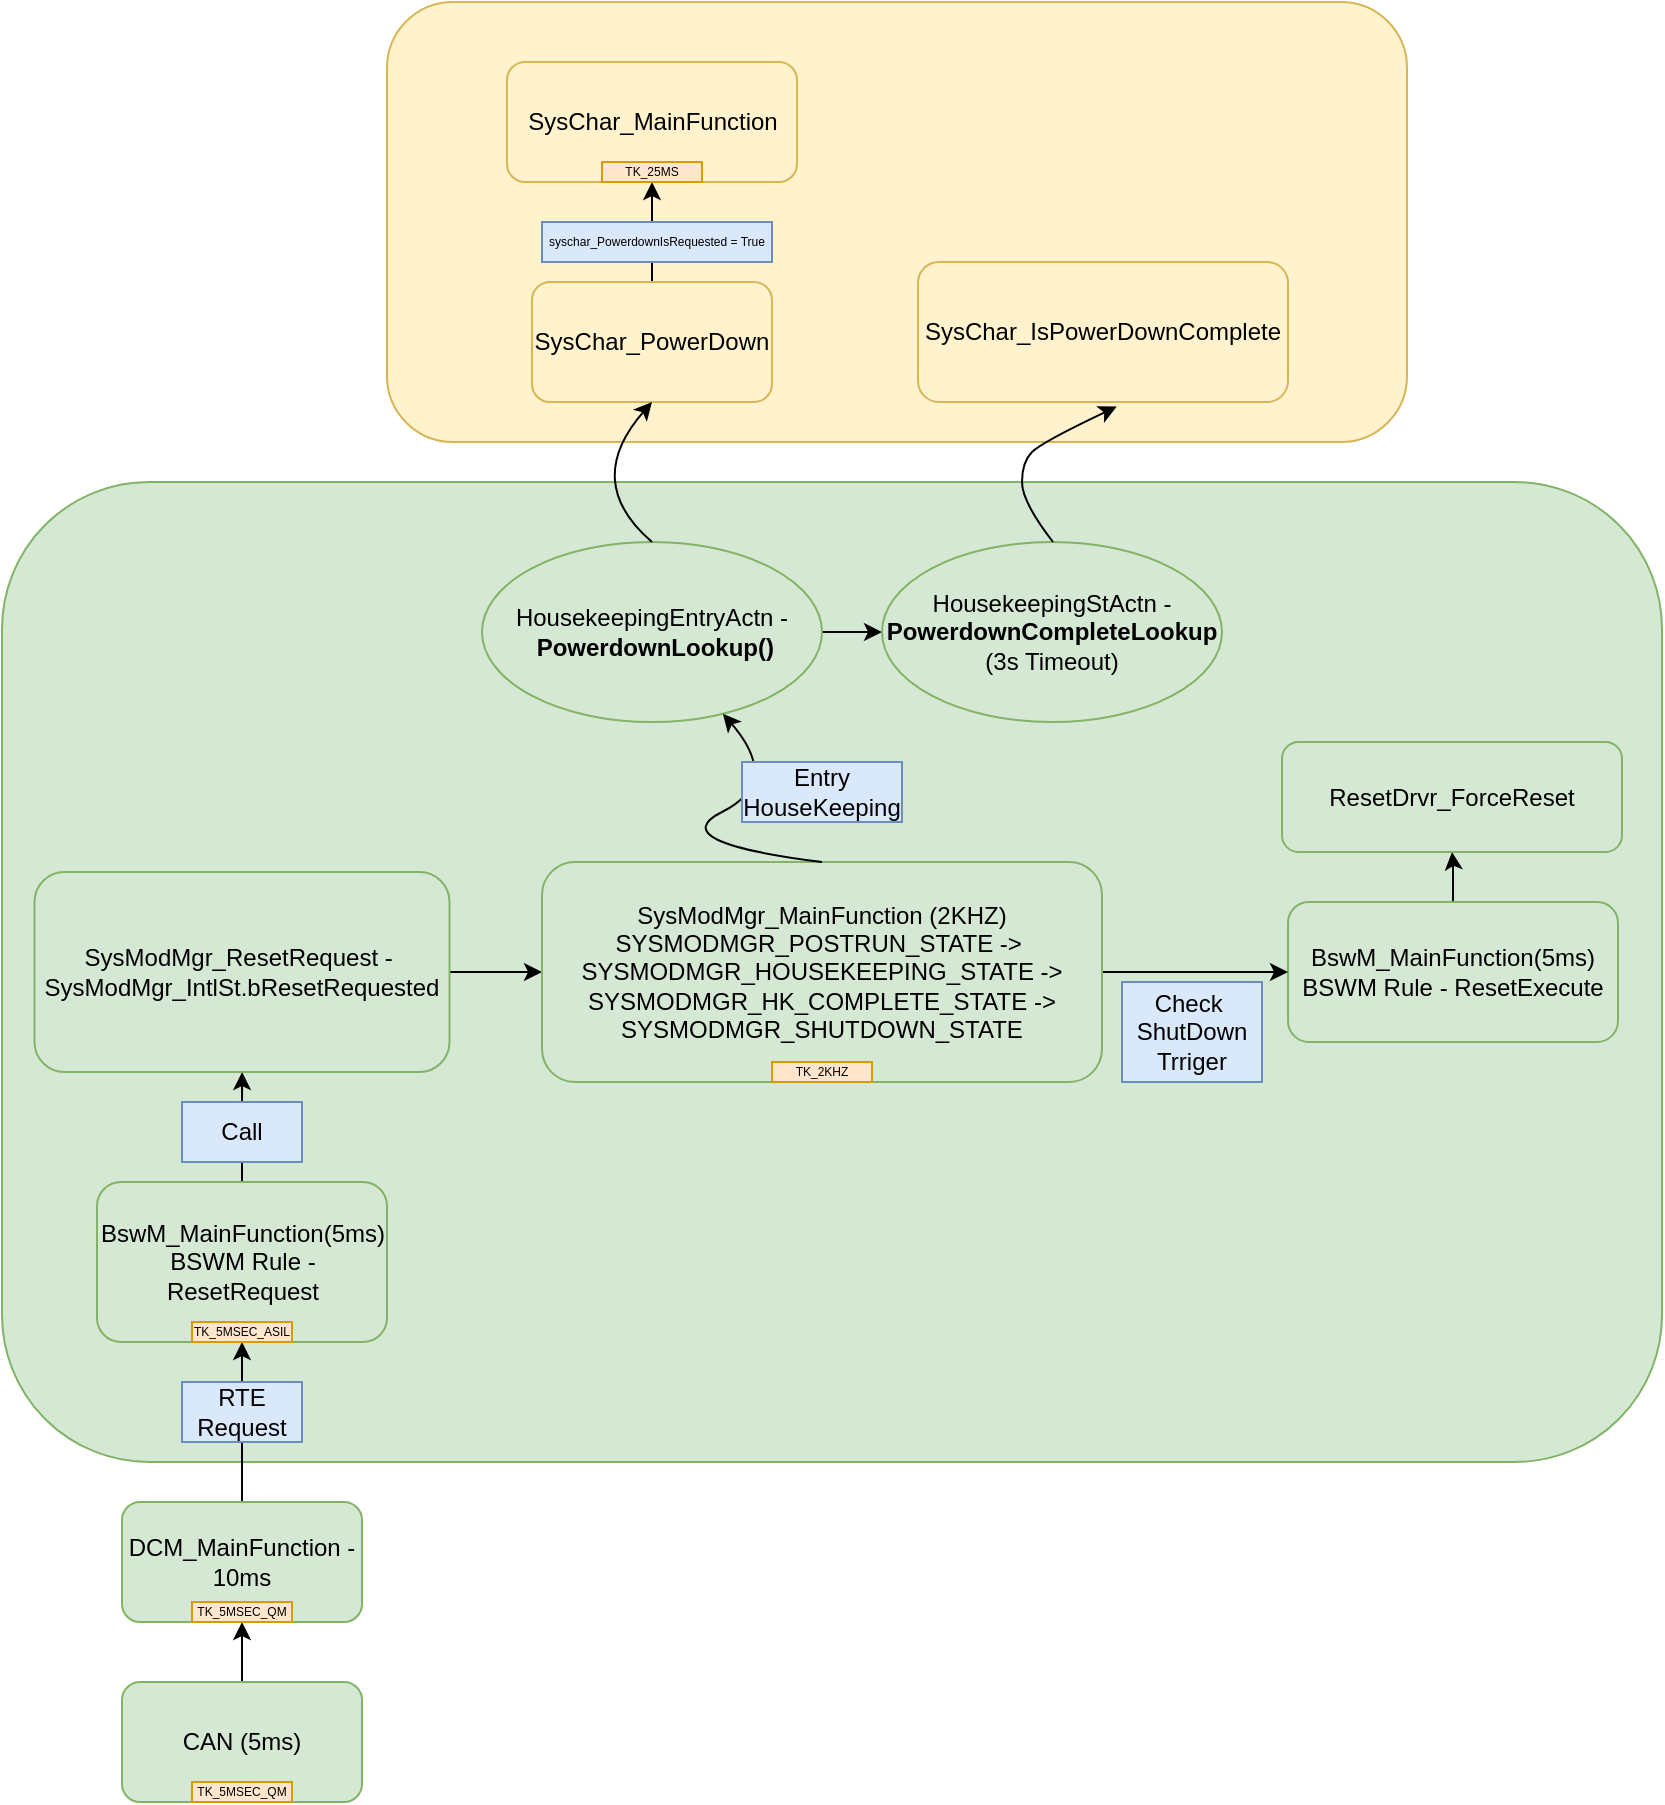 <mxfile version="21.2.1" type="github">
  <diagram id="q7R7ZpNG9PPQRxhQZXBu" name="第 1 页">
    <mxGraphModel dx="1045" dy="1678" grid="1" gridSize="10" guides="1" tooltips="1" connect="1" arrows="1" fold="1" page="1" pageScale="1" pageWidth="850" pageHeight="1100" math="0" shadow="0">
      <root>
        <mxCell id="0" />
        <mxCell id="1" parent="0" />
        <mxCell id="vbm8HDpEfsGV-kpoBrKE-10" value="" style="rounded=1;whiteSpace=wrap;html=1;fillColor=#fff2cc;strokeColor=#d6b656;" vertex="1" parent="1">
          <mxGeometry x="302.5" y="-100" width="510" height="220" as="geometry" />
        </mxCell>
        <mxCell id="eVWi-_8oN8htNleErUdb-30" value="" style="rounded=1;whiteSpace=wrap;html=1;fontSize=6;textOpacity=0;fillColor=#d5e8d4;strokeColor=#82b366;" parent="1" vertex="1">
          <mxGeometry x="110" y="140" width="830" height="490" as="geometry" />
        </mxCell>
        <mxCell id="eVWi-_8oN8htNleErUdb-2" value="" style="edgeStyle=orthogonalEdgeStyle;rounded=0;orthogonalLoop=1;jettySize=auto;html=1;" parent="1" source="ki6q88_51caTdd5Ug6VP-1" target="ki6q88_51caTdd5Ug6VP-2" edge="1">
          <mxGeometry relative="1" as="geometry" />
        </mxCell>
        <mxCell id="ki6q88_51caTdd5Ug6VP-1" value="DCM_MainFunction - 10ms" style="rounded=1;whiteSpace=wrap;html=1;fillColor=#d5e8d4;strokeColor=#82b366;" parent="1" vertex="1">
          <mxGeometry x="170" y="650" width="120" height="60" as="geometry" />
        </mxCell>
        <mxCell id="eVWi-_8oN8htNleErUdb-6" value="" style="edgeStyle=orthogonalEdgeStyle;rounded=0;orthogonalLoop=1;jettySize=auto;html=1;" parent="1" source="ki6q88_51caTdd5Ug6VP-2" target="eVWi-_8oN8htNleErUdb-4" edge="1">
          <mxGeometry relative="1" as="geometry" />
        </mxCell>
        <mxCell id="ki6q88_51caTdd5Ug6VP-2" value="BswM_MainFunction(5ms)&lt;br&gt;BSWM Rule - ResetRequest&lt;br&gt;" style="rounded=1;whiteSpace=wrap;html=1;fillColor=#d5e8d4;strokeColor=#82b366;" parent="1" vertex="1">
          <mxGeometry x="157.5" y="490" width="145" height="80" as="geometry" />
        </mxCell>
        <mxCell id="eVWi-_8oN8htNleErUdb-7" value="" style="edgeStyle=orthogonalEdgeStyle;rounded=0;orthogonalLoop=1;jettySize=auto;html=1;" parent="1" source="ki6q88_51caTdd5Ug6VP-3" target="eVWi-_8oN8htNleErUdb-5" edge="1">
          <mxGeometry relative="1" as="geometry" />
        </mxCell>
        <mxCell id="ki6q88_51caTdd5Ug6VP-3" value="BswM_MainFunction(5ms)&lt;br&gt;BSWM Rule - ResetExecute" style="rounded=1;whiteSpace=wrap;html=1;fillColor=#d5e8d4;strokeColor=#82b366;" parent="1" vertex="1">
          <mxGeometry x="753" y="350" width="165" height="70" as="geometry" />
        </mxCell>
        <mxCell id="eVWi-_8oN8htNleErUdb-1" value="" style="edgeStyle=orthogonalEdgeStyle;rounded=0;orthogonalLoop=1;jettySize=auto;html=1;" parent="1" source="ki6q88_51caTdd5Ug6VP-4" target="ki6q88_51caTdd5Ug6VP-1" edge="1">
          <mxGeometry relative="1" as="geometry" />
        </mxCell>
        <mxCell id="ki6q88_51caTdd5Ug6VP-4" value="CAN (5ms)" style="rounded=1;whiteSpace=wrap;html=1;fillColor=#d5e8d4;strokeColor=#82b366;" parent="1" vertex="1">
          <mxGeometry x="170" y="740" width="120" height="60" as="geometry" />
        </mxCell>
        <mxCell id="eVWi-_8oN8htNleErUdb-14" value="" style="edgeStyle=orthogonalEdgeStyle;rounded=0;orthogonalLoop=1;jettySize=auto;html=1;" parent="1" source="eVWi-_8oN8htNleErUdb-4" target="eVWi-_8oN8htNleErUdb-8" edge="1">
          <mxGeometry relative="1" as="geometry" />
        </mxCell>
        <mxCell id="eVWi-_8oN8htNleErUdb-4" value="SysModMgr_ResetRequest -&amp;nbsp;&lt;br&gt;SysModMgr_IntlSt.bResetRequested" style="rounded=1;whiteSpace=wrap;html=1;fillColor=#d5e8d4;strokeColor=#82b366;" parent="1" vertex="1">
          <mxGeometry x="126.25" y="335" width="207.5" height="100" as="geometry" />
        </mxCell>
        <mxCell id="eVWi-_8oN8htNleErUdb-5" value="ResetDrvr_ForceReset" style="rounded=1;whiteSpace=wrap;html=1;fillColor=#d5e8d4;strokeColor=#82b366;" parent="1" vertex="1">
          <mxGeometry x="750" y="270" width="170" height="55" as="geometry" />
        </mxCell>
        <mxCell id="eVWi-_8oN8htNleErUdb-18" value="" style="edgeStyle=orthogonalEdgeStyle;rounded=0;orthogonalLoop=1;jettySize=auto;html=1;" parent="1" source="eVWi-_8oN8htNleErUdb-8" target="ki6q88_51caTdd5Ug6VP-3" edge="1">
          <mxGeometry relative="1" as="geometry" />
        </mxCell>
        <mxCell id="eVWi-_8oN8htNleErUdb-8" value="&lt;div&gt;SysModMgr_MainFunction (2KHZ)&lt;/div&gt;&lt;div&gt;SYSMODMGR_POSTRUN_STATE -&amp;gt;&amp;nbsp;&lt;/div&gt;&lt;div&gt;SYSMODMGR_HOUSEKEEPING_STATE -&amp;gt;&lt;/div&gt;&lt;div&gt;SYSMODMGR_HK_COMPLETE_STATE -&amp;gt;&lt;/div&gt;&lt;div&gt;SYSMODMGR_SHUTDOWN_STATE&lt;/div&gt;" style="rounded=1;whiteSpace=wrap;html=1;fillColor=#d5e8d4;strokeColor=#82b366;" parent="1" vertex="1">
          <mxGeometry x="380" y="330" width="280" height="110" as="geometry" />
        </mxCell>
        <mxCell id="eVWi-_8oN8htNleErUdb-11" value="TK_5MSEC_QM" style="text;html=1;strokeColor=#d79b00;fillColor=#ffe6cc;align=center;verticalAlign=middle;whiteSpace=wrap;rounded=0;fontSize=6;" parent="1" vertex="1">
          <mxGeometry x="205" y="700" width="50" height="10" as="geometry" />
        </mxCell>
        <mxCell id="eVWi-_8oN8htNleErUdb-13" value="TK_5MSEC_ASIL" style="text;html=1;strokeColor=#d79b00;fillColor=#ffe6cc;align=center;verticalAlign=middle;whiteSpace=wrap;rounded=0;fontSize=6;" parent="1" vertex="1">
          <mxGeometry x="205" y="560" width="50" height="10" as="geometry" />
        </mxCell>
        <mxCell id="eVWi-_8oN8htNleErUdb-19" value="Check&amp;nbsp; ShutDown Trriger" style="text;html=1;strokeColor=#6c8ebf;fillColor=#dae8fc;align=center;verticalAlign=middle;whiteSpace=wrap;rounded=0;" parent="1" vertex="1">
          <mxGeometry x="670" y="390" width="70" height="50" as="geometry" />
        </mxCell>
        <mxCell id="eVWi-_8oN8htNleErUdb-22" value="" style="edgeStyle=orthogonalEdgeStyle;rounded=0;orthogonalLoop=1;jettySize=auto;html=1;strokeWidth=1;" parent="1" source="eVWi-_8oN8htNleErUdb-20" target="eVWi-_8oN8htNleErUdb-21" edge="1">
          <mxGeometry relative="1" as="geometry" />
        </mxCell>
        <mxCell id="eVWi-_8oN8htNleErUdb-20" value="HousekeepingEntryActn -&amp;nbsp;&lt;b&gt;PowerdownLookup()&lt;/b&gt;" style="ellipse;whiteSpace=wrap;html=1;fillColor=#d5e8d4;strokeColor=#82b366;" parent="1" vertex="1">
          <mxGeometry x="350" y="170" width="170" height="90" as="geometry" />
        </mxCell>
        <mxCell id="eVWi-_8oN8htNleErUdb-21" value="HousekeepingStActn -&lt;b&gt;PowerdownCompleteLookup&lt;/b&gt;&lt;br&gt;(3s Timeout)" style="ellipse;whiteSpace=wrap;html=1;fillColor=#d5e8d4;strokeColor=#82b366;" parent="1" vertex="1">
          <mxGeometry x="550" y="170" width="170" height="90" as="geometry" />
        </mxCell>
        <mxCell id="eVWi-_8oN8htNleErUdb-23" value="" style="curved=1;endArrow=classic;html=1;rounded=0;strokeWidth=1;exitX=0.5;exitY=0;exitDx=0;exitDy=0;" parent="1" source="eVWi-_8oN8htNleErUdb-8" target="eVWi-_8oN8htNleErUdb-20" edge="1">
          <mxGeometry width="50" height="50" relative="1" as="geometry">
            <mxPoint x="500" y="340" as="sourcePoint" />
            <mxPoint x="550" y="290" as="targetPoint" />
            <Array as="points">
              <mxPoint x="440" y="320" />
              <mxPoint x="500" y="290" />
            </Array>
          </mxGeometry>
        </mxCell>
        <mxCell id="eVWi-_8oN8htNleErUdb-24" value="Entry HouseKeeping" style="text;html=1;strokeColor=#6c8ebf;fillColor=#dae8fc;align=center;verticalAlign=middle;whiteSpace=wrap;rounded=0;" parent="1" vertex="1">
          <mxGeometry x="480" y="280" width="80" height="30" as="geometry" />
        </mxCell>
        <mxCell id="eVWi-_8oN8htNleErUdb-25" value="RTE Request" style="text;html=1;strokeColor=#6c8ebf;fillColor=#dae8fc;align=center;verticalAlign=middle;whiteSpace=wrap;rounded=0;" parent="1" vertex="1">
          <mxGeometry x="200" y="590" width="60" height="30" as="geometry" />
        </mxCell>
        <mxCell id="eVWi-_8oN8htNleErUdb-27" value="TK_5MSEC_QM" style="text;html=1;strokeColor=#d79b00;fillColor=#ffe6cc;align=center;verticalAlign=middle;whiteSpace=wrap;rounded=0;fontSize=6;" parent="1" vertex="1">
          <mxGeometry x="205" y="790" width="50" height="10" as="geometry" />
        </mxCell>
        <mxCell id="eVWi-_8oN8htNleErUdb-28" value="TK_2KHZ" style="text;html=1;strokeColor=#d79b00;fillColor=#ffe6cc;align=center;verticalAlign=middle;whiteSpace=wrap;rounded=0;fontSize=6;" parent="1" vertex="1">
          <mxGeometry x="495" y="430" width="50" height="10" as="geometry" />
        </mxCell>
        <mxCell id="eVWi-_8oN8htNleErUdb-29" value="Call" style="text;html=1;strokeColor=#6c8ebf;fillColor=#dae8fc;align=center;verticalAlign=middle;whiteSpace=wrap;rounded=0;" parent="1" vertex="1">
          <mxGeometry x="200" y="450" width="60" height="30" as="geometry" />
        </mxCell>
        <mxCell id="vbm8HDpEfsGV-kpoBrKE-6" value="" style="edgeStyle=orthogonalEdgeStyle;rounded=0;orthogonalLoop=1;jettySize=auto;html=1;" edge="1" parent="1" source="vbm8HDpEfsGV-kpoBrKE-1" target="vbm8HDpEfsGV-kpoBrKE-3">
          <mxGeometry relative="1" as="geometry" />
        </mxCell>
        <mxCell id="vbm8HDpEfsGV-kpoBrKE-1" value="SysChar_PowerDown" style="rounded=1;whiteSpace=wrap;html=1;fillColor=#fff2cc;strokeColor=#d6b656;" vertex="1" parent="1">
          <mxGeometry x="375" y="40" width="120" height="60" as="geometry" />
        </mxCell>
        <mxCell id="vbm8HDpEfsGV-kpoBrKE-2" value="SysChar_MainFunction" style="rounded=1;whiteSpace=wrap;html=1;fillColor=#fff2cc;strokeColor=#d6b656;" vertex="1" parent="1">
          <mxGeometry x="362.5" y="-70" width="145" height="60" as="geometry" />
        </mxCell>
        <mxCell id="vbm8HDpEfsGV-kpoBrKE-3" value="TK_25MS" style="text;html=1;strokeColor=#d79b00;fillColor=#ffe6cc;align=center;verticalAlign=middle;whiteSpace=wrap;rounded=0;fontSize=6;" vertex="1" parent="1">
          <mxGeometry x="410" y="-20" width="50" height="10" as="geometry" />
        </mxCell>
        <mxCell id="vbm8HDpEfsGV-kpoBrKE-4" value="" style="curved=1;endArrow=classic;html=1;rounded=0;exitX=0.5;exitY=0;exitDx=0;exitDy=0;entryX=0.5;entryY=1;entryDx=0;entryDy=0;" edge="1" parent="1" source="eVWi-_8oN8htNleErUdb-20" target="vbm8HDpEfsGV-kpoBrKE-1">
          <mxGeometry width="50" height="50" relative="1" as="geometry">
            <mxPoint x="470" y="110" as="sourcePoint" />
            <mxPoint x="520" y="60" as="targetPoint" />
            <Array as="points">
              <mxPoint x="400" y="140" />
            </Array>
          </mxGeometry>
        </mxCell>
        <mxCell id="vbm8HDpEfsGV-kpoBrKE-7" value="SysChar_IsPowerDownComplete" style="rounded=1;whiteSpace=wrap;html=1;fillColor=#fff2cc;strokeColor=#d6b656;" vertex="1" parent="1">
          <mxGeometry x="568" y="30" width="185" height="70" as="geometry" />
        </mxCell>
        <mxCell id="vbm8HDpEfsGV-kpoBrKE-8" value="" style="curved=1;endArrow=classic;html=1;rounded=0;entryX=0.537;entryY=1.033;entryDx=0;entryDy=0;entryPerimeter=0;" edge="1" parent="1" target="vbm8HDpEfsGV-kpoBrKE-7">
          <mxGeometry width="50" height="50" relative="1" as="geometry">
            <mxPoint x="635.5" y="170" as="sourcePoint" />
            <mxPoint x="685.5" y="120" as="targetPoint" />
            <Array as="points">
              <mxPoint x="620" y="150" />
              <mxPoint x="620" y="130" />
              <mxPoint x="630" y="120" />
            </Array>
          </mxGeometry>
        </mxCell>
        <mxCell id="vbm8HDpEfsGV-kpoBrKE-9" value="syschar_PowerdownIsRequested = True" style="text;html=1;strokeColor=#6c8ebf;fillColor=#dae8fc;align=center;verticalAlign=middle;whiteSpace=wrap;rounded=0;fontSize=6;" vertex="1" parent="1">
          <mxGeometry x="380" y="10" width="115" height="20" as="geometry" />
        </mxCell>
      </root>
    </mxGraphModel>
  </diagram>
</mxfile>
